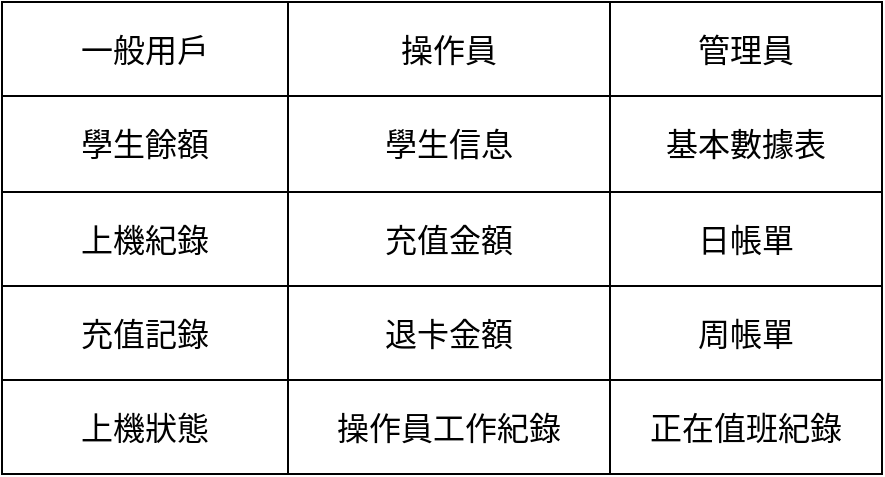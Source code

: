 <mxfile version="22.0.8" type="github">
  <diagram name="第 1 页" id="J-__1-9NhXk3RZvDRJDN">
    <mxGraphModel dx="1002" dy="535" grid="1" gridSize="10" guides="1" tooltips="1" connect="1" arrows="1" fold="1" page="1" pageScale="1" pageWidth="1654" pageHeight="1169" math="0" shadow="0">
      <root>
        <mxCell id="0" />
        <mxCell id="1" parent="0" />
        <mxCell id="xScnbr2MgDTLrpjC_xbI-1" value="" style="shape=table;startSize=0;container=1;collapsible=0;childLayout=tableLayout;fontSize=16;" vertex="1" parent="1">
          <mxGeometry x="100" y="90" width="440" height="236" as="geometry" />
        </mxCell>
        <mxCell id="xScnbr2MgDTLrpjC_xbI-2" value="" style="shape=tableRow;horizontal=0;startSize=0;swimlaneHead=0;swimlaneBody=0;strokeColor=inherit;top=0;left=0;bottom=0;right=0;collapsible=0;dropTarget=0;fillColor=none;points=[[0,0.5],[1,0.5]];portConstraint=eastwest;fontSize=16;" vertex="1" parent="xScnbr2MgDTLrpjC_xbI-1">
          <mxGeometry width="440" height="47" as="geometry" />
        </mxCell>
        <mxCell id="xScnbr2MgDTLrpjC_xbI-3" value="一般用戶" style="shape=partialRectangle;html=1;whiteSpace=wrap;connectable=0;strokeColor=inherit;overflow=hidden;fillColor=none;top=0;left=0;bottom=0;right=0;pointerEvents=1;fontSize=16;" vertex="1" parent="xScnbr2MgDTLrpjC_xbI-2">
          <mxGeometry width="143" height="47" as="geometry">
            <mxRectangle width="143" height="47" as="alternateBounds" />
          </mxGeometry>
        </mxCell>
        <mxCell id="xScnbr2MgDTLrpjC_xbI-4" value="操作員" style="shape=partialRectangle;html=1;whiteSpace=wrap;connectable=0;strokeColor=inherit;overflow=hidden;fillColor=none;top=0;left=0;bottom=0;right=0;pointerEvents=1;fontSize=16;" vertex="1" parent="xScnbr2MgDTLrpjC_xbI-2">
          <mxGeometry x="143" width="161" height="47" as="geometry">
            <mxRectangle width="161" height="47" as="alternateBounds" />
          </mxGeometry>
        </mxCell>
        <mxCell id="xScnbr2MgDTLrpjC_xbI-5" value="管理員" style="shape=partialRectangle;html=1;whiteSpace=wrap;connectable=0;strokeColor=inherit;overflow=hidden;fillColor=none;top=0;left=0;bottom=0;right=0;pointerEvents=1;fontSize=16;" vertex="1" parent="xScnbr2MgDTLrpjC_xbI-2">
          <mxGeometry x="304" width="136" height="47" as="geometry">
            <mxRectangle width="136" height="47" as="alternateBounds" />
          </mxGeometry>
        </mxCell>
        <mxCell id="xScnbr2MgDTLrpjC_xbI-6" value="" style="shape=tableRow;horizontal=0;startSize=0;swimlaneHead=0;swimlaneBody=0;strokeColor=inherit;top=0;left=0;bottom=0;right=0;collapsible=0;dropTarget=0;fillColor=none;points=[[0,0.5],[1,0.5]];portConstraint=eastwest;fontSize=16;" vertex="1" parent="xScnbr2MgDTLrpjC_xbI-1">
          <mxGeometry y="47" width="440" height="48" as="geometry" />
        </mxCell>
        <mxCell id="xScnbr2MgDTLrpjC_xbI-7" value="學生餘額" style="shape=partialRectangle;html=1;whiteSpace=wrap;connectable=0;strokeColor=inherit;overflow=hidden;fillColor=none;top=0;left=0;bottom=0;right=0;pointerEvents=1;fontSize=16;" vertex="1" parent="xScnbr2MgDTLrpjC_xbI-6">
          <mxGeometry width="143" height="48" as="geometry">
            <mxRectangle width="143" height="48" as="alternateBounds" />
          </mxGeometry>
        </mxCell>
        <mxCell id="xScnbr2MgDTLrpjC_xbI-8" value="學生信息" style="shape=partialRectangle;html=1;whiteSpace=wrap;connectable=0;strokeColor=inherit;overflow=hidden;fillColor=none;top=0;left=0;bottom=0;right=0;pointerEvents=1;fontSize=16;" vertex="1" parent="xScnbr2MgDTLrpjC_xbI-6">
          <mxGeometry x="143" width="161" height="48" as="geometry">
            <mxRectangle width="161" height="48" as="alternateBounds" />
          </mxGeometry>
        </mxCell>
        <mxCell id="xScnbr2MgDTLrpjC_xbI-9" value="基本數據表" style="shape=partialRectangle;html=1;whiteSpace=wrap;connectable=0;strokeColor=inherit;overflow=hidden;fillColor=none;top=0;left=0;bottom=0;right=0;pointerEvents=1;fontSize=16;" vertex="1" parent="xScnbr2MgDTLrpjC_xbI-6">
          <mxGeometry x="304" width="136" height="48" as="geometry">
            <mxRectangle width="136" height="48" as="alternateBounds" />
          </mxGeometry>
        </mxCell>
        <mxCell id="xScnbr2MgDTLrpjC_xbI-10" value="" style="shape=tableRow;horizontal=0;startSize=0;swimlaneHead=0;swimlaneBody=0;strokeColor=inherit;top=0;left=0;bottom=0;right=0;collapsible=0;dropTarget=0;fillColor=none;points=[[0,0.5],[1,0.5]];portConstraint=eastwest;fontSize=16;" vertex="1" parent="xScnbr2MgDTLrpjC_xbI-1">
          <mxGeometry y="95" width="440" height="47" as="geometry" />
        </mxCell>
        <mxCell id="xScnbr2MgDTLrpjC_xbI-11" value="上機紀錄" style="shape=partialRectangle;html=1;whiteSpace=wrap;connectable=0;strokeColor=inherit;overflow=hidden;fillColor=none;top=0;left=0;bottom=0;right=0;pointerEvents=1;fontSize=16;" vertex="1" parent="xScnbr2MgDTLrpjC_xbI-10">
          <mxGeometry width="143" height="47" as="geometry">
            <mxRectangle width="143" height="47" as="alternateBounds" />
          </mxGeometry>
        </mxCell>
        <mxCell id="xScnbr2MgDTLrpjC_xbI-12" value="充值金額" style="shape=partialRectangle;html=1;whiteSpace=wrap;connectable=0;strokeColor=inherit;overflow=hidden;fillColor=none;top=0;left=0;bottom=0;right=0;pointerEvents=1;fontSize=16;" vertex="1" parent="xScnbr2MgDTLrpjC_xbI-10">
          <mxGeometry x="143" width="161" height="47" as="geometry">
            <mxRectangle width="161" height="47" as="alternateBounds" />
          </mxGeometry>
        </mxCell>
        <mxCell id="xScnbr2MgDTLrpjC_xbI-13" value="日帳單" style="shape=partialRectangle;html=1;whiteSpace=wrap;connectable=0;strokeColor=inherit;overflow=hidden;fillColor=none;top=0;left=0;bottom=0;right=0;pointerEvents=1;fontSize=16;" vertex="1" parent="xScnbr2MgDTLrpjC_xbI-10">
          <mxGeometry x="304" width="136" height="47" as="geometry">
            <mxRectangle width="136" height="47" as="alternateBounds" />
          </mxGeometry>
        </mxCell>
        <mxCell id="xScnbr2MgDTLrpjC_xbI-14" style="shape=tableRow;horizontal=0;startSize=0;swimlaneHead=0;swimlaneBody=0;strokeColor=inherit;top=0;left=0;bottom=0;right=0;collapsible=0;dropTarget=0;fillColor=none;points=[[0,0.5],[1,0.5]];portConstraint=eastwest;fontSize=16;" vertex="1" parent="xScnbr2MgDTLrpjC_xbI-1">
          <mxGeometry y="142" width="440" height="47" as="geometry" />
        </mxCell>
        <mxCell id="xScnbr2MgDTLrpjC_xbI-15" value="充值記錄" style="shape=partialRectangle;html=1;whiteSpace=wrap;connectable=0;strokeColor=inherit;overflow=hidden;fillColor=none;top=0;left=0;bottom=0;right=0;pointerEvents=1;fontSize=16;" vertex="1" parent="xScnbr2MgDTLrpjC_xbI-14">
          <mxGeometry width="143" height="47" as="geometry">
            <mxRectangle width="143" height="47" as="alternateBounds" />
          </mxGeometry>
        </mxCell>
        <mxCell id="xScnbr2MgDTLrpjC_xbI-16" value="退卡金額" style="shape=partialRectangle;html=1;whiteSpace=wrap;connectable=0;strokeColor=inherit;overflow=hidden;fillColor=none;top=0;left=0;bottom=0;right=0;pointerEvents=1;fontSize=16;" vertex="1" parent="xScnbr2MgDTLrpjC_xbI-14">
          <mxGeometry x="143" width="161" height="47" as="geometry">
            <mxRectangle width="161" height="47" as="alternateBounds" />
          </mxGeometry>
        </mxCell>
        <mxCell id="xScnbr2MgDTLrpjC_xbI-17" value="周帳單" style="shape=partialRectangle;html=1;whiteSpace=wrap;connectable=0;strokeColor=inherit;overflow=hidden;fillColor=none;top=0;left=0;bottom=0;right=0;pointerEvents=1;fontSize=16;" vertex="1" parent="xScnbr2MgDTLrpjC_xbI-14">
          <mxGeometry x="304" width="136" height="47" as="geometry">
            <mxRectangle width="136" height="47" as="alternateBounds" />
          </mxGeometry>
        </mxCell>
        <mxCell id="xScnbr2MgDTLrpjC_xbI-18" style="shape=tableRow;horizontal=0;startSize=0;swimlaneHead=0;swimlaneBody=0;strokeColor=inherit;top=0;left=0;bottom=0;right=0;collapsible=0;dropTarget=0;fillColor=none;points=[[0,0.5],[1,0.5]];portConstraint=eastwest;fontSize=16;" vertex="1" parent="xScnbr2MgDTLrpjC_xbI-1">
          <mxGeometry y="189" width="440" height="47" as="geometry" />
        </mxCell>
        <mxCell id="xScnbr2MgDTLrpjC_xbI-19" value="上機狀態" style="shape=partialRectangle;html=1;whiteSpace=wrap;connectable=0;strokeColor=inherit;overflow=hidden;fillColor=none;top=0;left=0;bottom=0;right=0;pointerEvents=1;fontSize=16;" vertex="1" parent="xScnbr2MgDTLrpjC_xbI-18">
          <mxGeometry width="143" height="47" as="geometry">
            <mxRectangle width="143" height="47" as="alternateBounds" />
          </mxGeometry>
        </mxCell>
        <mxCell id="xScnbr2MgDTLrpjC_xbI-20" value="操作員工作紀錄" style="shape=partialRectangle;html=1;whiteSpace=wrap;connectable=0;strokeColor=inherit;overflow=hidden;fillColor=none;top=0;left=0;bottom=0;right=0;pointerEvents=1;fontSize=16;" vertex="1" parent="xScnbr2MgDTLrpjC_xbI-18">
          <mxGeometry x="143" width="161" height="47" as="geometry">
            <mxRectangle width="161" height="47" as="alternateBounds" />
          </mxGeometry>
        </mxCell>
        <mxCell id="xScnbr2MgDTLrpjC_xbI-21" value="正在值班紀錄" style="shape=partialRectangle;html=1;whiteSpace=wrap;connectable=0;strokeColor=inherit;overflow=hidden;fillColor=none;top=0;left=0;bottom=0;right=0;pointerEvents=1;fontSize=16;" vertex="1" parent="xScnbr2MgDTLrpjC_xbI-18">
          <mxGeometry x="304" width="136" height="47" as="geometry">
            <mxRectangle width="136" height="47" as="alternateBounds" />
          </mxGeometry>
        </mxCell>
      </root>
    </mxGraphModel>
  </diagram>
</mxfile>
